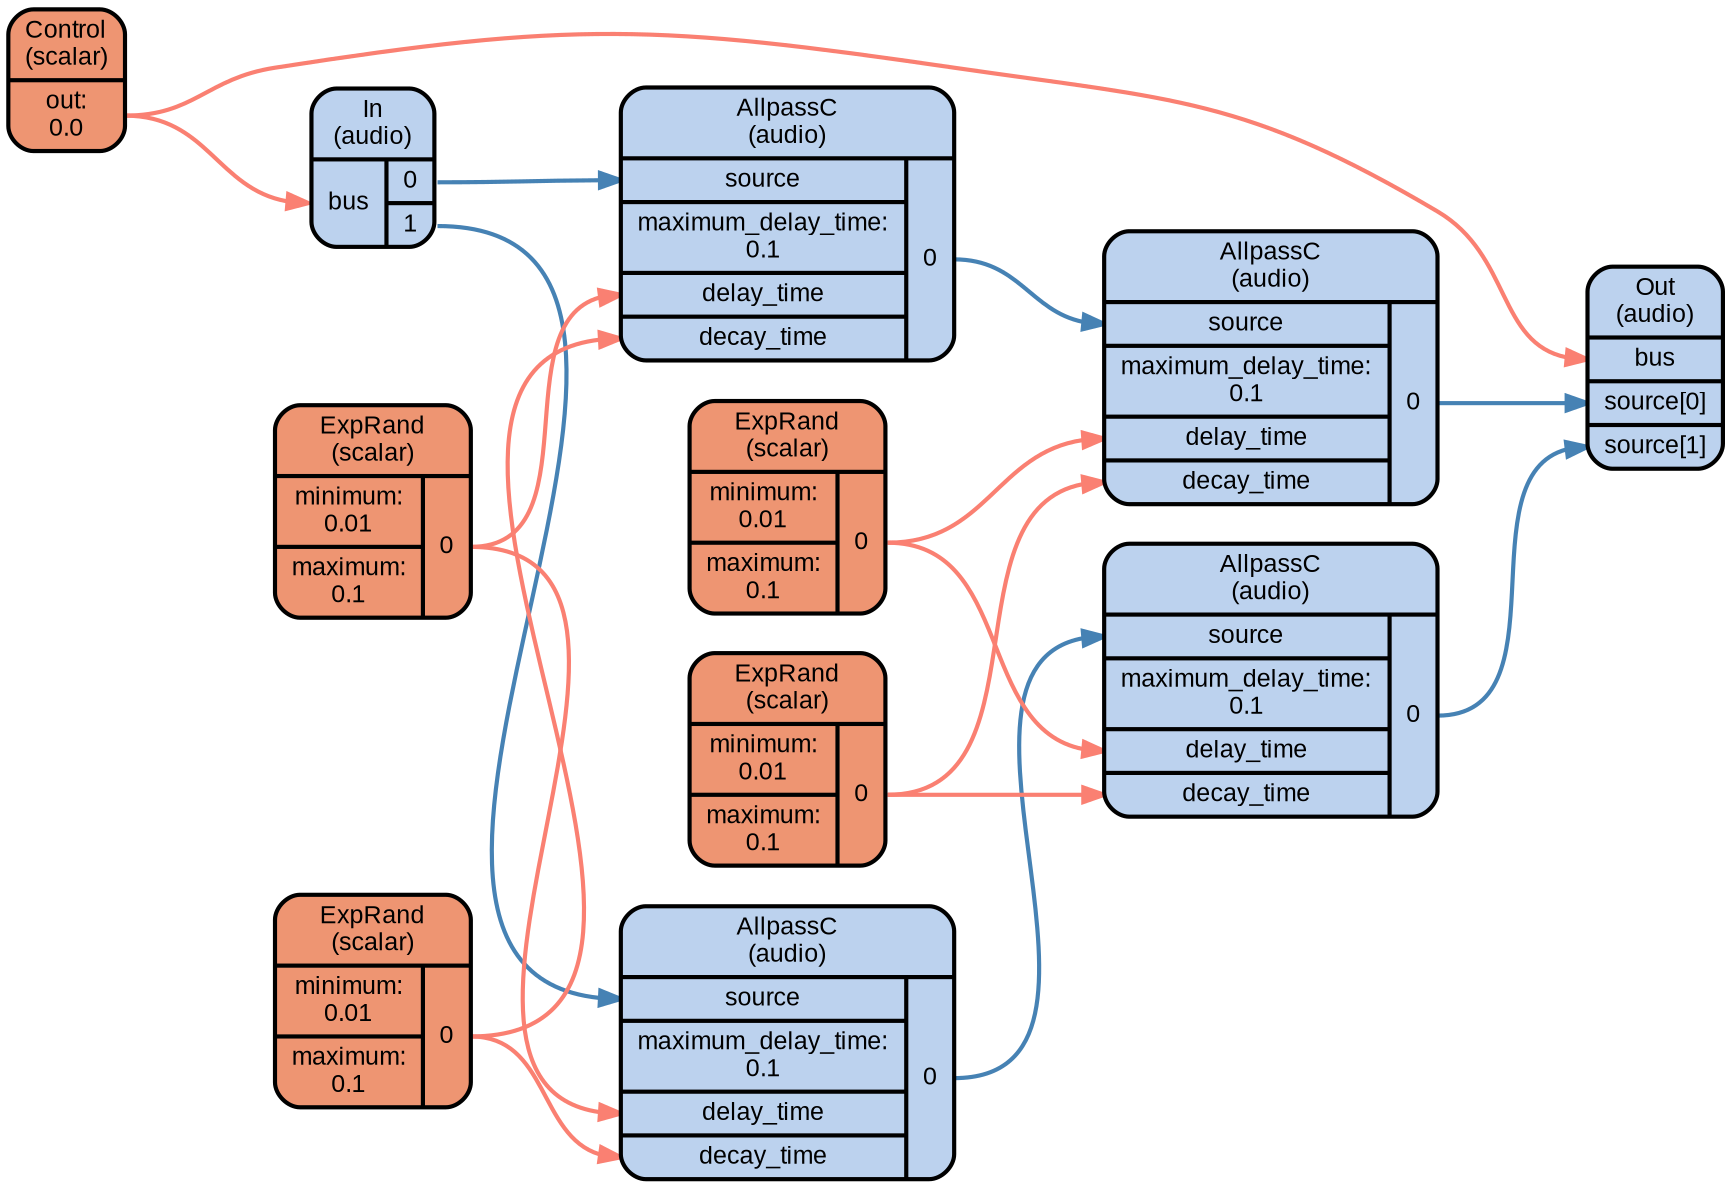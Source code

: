 digraph synthdef_323128474420b5abb5be40da646d2d20 {
    graph [bgcolor=transparent,
        color=lightslategrey,
        dpi=72,
        fontname=Arial,
        outputorder=edgesfirst,
        overlap=prism,
        penwidth=2,
        rankdir=LR,
        ranksep=1,
        splines=spline,
        style="dotted, rounded"];
    node [fontname=Arial,
        fontsize=12,
        penwidth=2,
        shape=Mrecord,
        style="filled, rounded"];
    edge [penwidth=2];
    ugen_0 [fillcolor=lightsalmon2,
        label="<f_0> Control\n(scalar) | { { <f_1_0_0> out:\n0.0 } }"];
    ugen_1 [fillcolor=lightsteelblue2,
        label="<f_0> In\n(audio) | { { <f_1_0_0> bus } | { <f_1_1_0> 0 | <f_1_1_1> 1 } }"];
    ugen_10 [fillcolor=lightsteelblue2,
        label="<f_0> Out\n(audio) | { { <f_1_0_0> bus | <f_1_0_1> source[0] | <f_1_0_2> source[1] } }"];
    ugen_2 [fillcolor=lightsalmon2,
        label="<f_0> ExpRand\n(scalar) | { { <f_1_0_0> minimum:\n0.01 | <f_1_0_1> maximum:\n0.1 } | { <f_1_1_0> 0 } }"];
    ugen_3 [fillcolor=lightsalmon2,
        label="<f_0> ExpRand\n(scalar) | { { <f_1_0_0> minimum:\n0.01 | <f_1_0_1> maximum:\n0.1 } | { <f_1_1_0> 0 } }"];
    ugen_4 [fillcolor=lightsteelblue2,
        label="<f_0> AllpassC\n(audio) | { { <f_1_0_0> source | <f_1_0_1> maximum_delay_time:\n0.1 | <f_1_0_2> delay_time | <f_1_0_3> decay_time } | { <f_1_1_0> 0 } }"];
    ugen_5 [fillcolor=lightsteelblue2,
        label="<f_0> AllpassC\n(audio) | { { <f_1_0_0> source | <f_1_0_1> maximum_delay_time:\n0.1 | <f_1_0_2> delay_time | <f_1_0_3> decay_time } | { <f_1_1_0> 0 } }"];
    ugen_6 [fillcolor=lightsalmon2,
        label="<f_0> ExpRand\n(scalar) | { { <f_1_0_0> minimum:\n0.01 | <f_1_0_1> maximum:\n0.1 } | { <f_1_1_0> 0 } }"];
    ugen_7 [fillcolor=lightsalmon2,
        label="<f_0> ExpRand\n(scalar) | { { <f_1_0_0> minimum:\n0.01 | <f_1_0_1> maximum:\n0.1 } | { <f_1_1_0> 0 } }"];
    ugen_8 [fillcolor=lightsteelblue2,
        label="<f_0> AllpassC\n(audio) | { { <f_1_0_0> source | <f_1_0_1> maximum_delay_time:\n0.1 | <f_1_0_2> delay_time | <f_1_0_3> decay_time } | { <f_1_1_0> 0 } }"];
    ugen_9 [fillcolor=lightsteelblue2,
        label="<f_0> AllpassC\n(audio) | { { <f_1_0_0> source | <f_1_0_1> maximum_delay_time:\n0.1 | <f_1_0_2> delay_time | <f_1_0_3> decay_time } | { <f_1_1_0> 0 } }"];
    ugen_0:f_1_0_0:e -> ugen_1:f_1_0_0:w [color=salmon];
    ugen_0:f_1_0_0:e -> ugen_10:f_1_0_0:w [color=salmon];
    ugen_1:f_1_1_0:e -> ugen_4:f_1_0_0:w [color=steelblue];
    ugen_1:f_1_1_1:e -> ugen_5:f_1_0_0:w [color=steelblue];
    ugen_2:f_1_1_0:e -> ugen_4:f_1_0_3:w [color=salmon];
    ugen_2:f_1_1_0:e -> ugen_5:f_1_0_3:w [color=salmon];
    ugen_3:f_1_1_0:e -> ugen_4:f_1_0_2:w [color=salmon];
    ugen_3:f_1_1_0:e -> ugen_5:f_1_0_2:w [color=salmon];
    ugen_4:f_1_1_0:e -> ugen_8:f_1_0_0:w [color=steelblue];
    ugen_5:f_1_1_0:e -> ugen_9:f_1_0_0:w [color=steelblue];
    ugen_6:f_1_1_0:e -> ugen_8:f_1_0_3:w [color=salmon];
    ugen_6:f_1_1_0:e -> ugen_9:f_1_0_3:w [color=salmon];
    ugen_7:f_1_1_0:e -> ugen_8:f_1_0_2:w [color=salmon];
    ugen_7:f_1_1_0:e -> ugen_9:f_1_0_2:w [color=salmon];
    ugen_8:f_1_1_0:e -> ugen_10:f_1_0_1:w [color=steelblue];
    ugen_9:f_1_1_0:e -> ugen_10:f_1_0_2:w [color=steelblue];
}